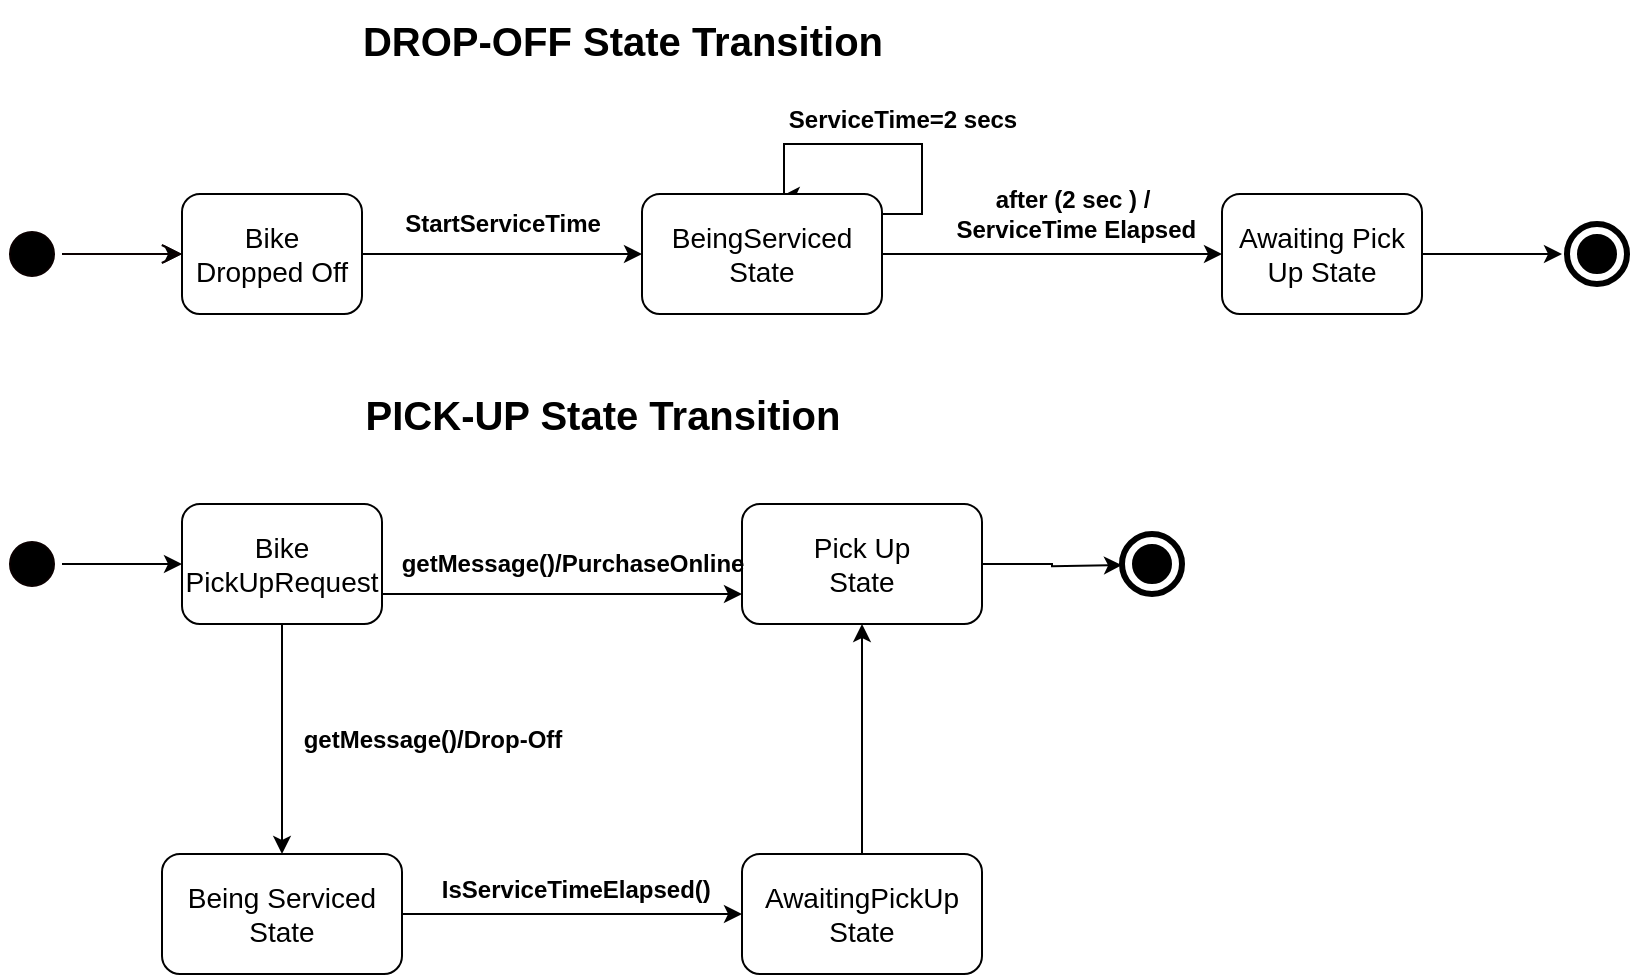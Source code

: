 <mxfile version="24.4.6" type="github">
  <diagram name="Page-1" id="zjjqU-ouRbZWPWys531M">
    <mxGraphModel dx="969" dy="573" grid="1" gridSize="10" guides="1" tooltips="1" connect="1" arrows="1" fold="1" page="1" pageScale="1" pageWidth="1169" pageHeight="827" math="0" shadow="0">
      <root>
        <mxCell id="0" />
        <mxCell id="1" parent="0" />
        <mxCell id="ZxUAGMo58X8FkF1zOxKE-20" value="" style="edgeStyle=orthogonalEdgeStyle;rounded=0;orthogonalLoop=1;jettySize=auto;html=1;" edge="1" parent="1" source="ZxUAGMo58X8FkF1zOxKE-1" target="ZxUAGMo58X8FkF1zOxKE-3">
          <mxGeometry relative="1" as="geometry" />
        </mxCell>
        <mxCell id="ZxUAGMo58X8FkF1zOxKE-1" value="" style="ellipse;html=1;shape=startState;fillColor=#000000;strokeColor=#0a0000;" vertex="1" parent="1">
          <mxGeometry x="110" y="185" width="30" height="30" as="geometry" />
        </mxCell>
        <mxCell id="ZxUAGMo58X8FkF1zOxKE-2" value="" style="edgeStyle=orthogonalEdgeStyle;html=1;verticalAlign=bottom;endArrow=open;endSize=8;strokeColor=#0a0000;rounded=0;" edge="1" source="ZxUAGMo58X8FkF1zOxKE-1" parent="1" target="ZxUAGMo58X8FkF1zOxKE-3">
          <mxGeometry relative="1" as="geometry">
            <mxPoint x="170" y="195" as="targetPoint" />
            <Array as="points">
              <mxPoint x="140" y="200" />
              <mxPoint x="140" y="200" />
            </Array>
          </mxGeometry>
        </mxCell>
        <mxCell id="ZxUAGMo58X8FkF1zOxKE-5" style="edgeStyle=orthogonalEdgeStyle;rounded=0;orthogonalLoop=1;jettySize=auto;html=1;exitX=1;exitY=0.5;exitDx=0;exitDy=0;" edge="1" parent="1" source="ZxUAGMo58X8FkF1zOxKE-3" target="ZxUAGMo58X8FkF1zOxKE-4">
          <mxGeometry relative="1" as="geometry" />
        </mxCell>
        <mxCell id="ZxUAGMo58X8FkF1zOxKE-3" value="&lt;font style=&quot;font-size: 14px;&quot;&gt;Bike&lt;/font&gt;&lt;div&gt;&lt;font style=&quot;font-size: 14px;&quot;&gt;Dropped Off&lt;/font&gt;&lt;/div&gt;" style="rounded=1;whiteSpace=wrap;html=1;" vertex="1" parent="1">
          <mxGeometry x="200" y="170" width="90" height="60" as="geometry" />
        </mxCell>
        <mxCell id="ZxUAGMo58X8FkF1zOxKE-7" style="edgeStyle=orthogonalEdgeStyle;rounded=0;orthogonalLoop=1;jettySize=auto;html=1;exitX=1;exitY=0.5;exitDx=0;exitDy=0;entryX=0.583;entryY=0.017;entryDx=0;entryDy=0;entryPerimeter=0;" edge="1" parent="1" source="ZxUAGMo58X8FkF1zOxKE-4" target="ZxUAGMo58X8FkF1zOxKE-4">
          <mxGeometry relative="1" as="geometry">
            <mxPoint x="500" y="160" as="targetPoint" />
            <Array as="points">
              <mxPoint x="550" y="180" />
              <mxPoint x="570" y="180" />
              <mxPoint x="570" y="145" />
              <mxPoint x="501" y="145" />
            </Array>
          </mxGeometry>
        </mxCell>
        <mxCell id="ZxUAGMo58X8FkF1zOxKE-9" style="edgeStyle=orthogonalEdgeStyle;rounded=0;orthogonalLoop=1;jettySize=auto;html=1;exitX=1;exitY=0.75;exitDx=0;exitDy=0;" edge="1" parent="1">
          <mxGeometry relative="1" as="geometry">
            <mxPoint x="720" y="200" as="targetPoint" />
            <mxPoint x="550" y="200" as="sourcePoint" />
          </mxGeometry>
        </mxCell>
        <mxCell id="ZxUAGMo58X8FkF1zOxKE-4" value="&lt;font style=&quot;font-size: 14px;&quot;&gt;BeingServiced&lt;/font&gt;&lt;div&gt;&lt;font style=&quot;font-size: 14px;&quot;&gt;State&lt;/font&gt;&lt;/div&gt;" style="rounded=1;whiteSpace=wrap;html=1;" vertex="1" parent="1">
          <mxGeometry x="430" y="170" width="120" height="60" as="geometry" />
        </mxCell>
        <mxCell id="ZxUAGMo58X8FkF1zOxKE-6" value="&lt;b&gt;StartServiceTime&lt;/b&gt;" style="text;html=1;align=center;verticalAlign=middle;resizable=0;points=[];autosize=1;strokeColor=none;fillColor=none;" vertex="1" parent="1">
          <mxGeometry x="300" y="170" width="120" height="30" as="geometry" />
        </mxCell>
        <mxCell id="ZxUAGMo58X8FkF1zOxKE-8" value="&lt;b&gt;ServiceTime=2 secs&lt;/b&gt;" style="text;html=1;align=center;verticalAlign=middle;resizable=0;points=[];autosize=1;strokeColor=none;fillColor=none;" vertex="1" parent="1">
          <mxGeometry x="490" y="118" width="140" height="30" as="geometry" />
        </mxCell>
        <mxCell id="ZxUAGMo58X8FkF1zOxKE-12" style="edgeStyle=orthogonalEdgeStyle;rounded=0;orthogonalLoop=1;jettySize=auto;html=1;" edge="1" parent="1" source="ZxUAGMo58X8FkF1zOxKE-10">
          <mxGeometry relative="1" as="geometry">
            <mxPoint x="890" y="200" as="targetPoint" />
          </mxGeometry>
        </mxCell>
        <mxCell id="ZxUAGMo58X8FkF1zOxKE-10" value="&lt;font style=&quot;font-size: 14px;&quot;&gt;Awaiting Pick Up State&lt;/font&gt;" style="rounded=1;whiteSpace=wrap;html=1;" vertex="1" parent="1">
          <mxGeometry x="720" y="170" width="100" height="60" as="geometry" />
        </mxCell>
        <mxCell id="ZxUAGMo58X8FkF1zOxKE-11" value="&lt;b&gt;after (2 sec ) /&lt;/b&gt;&lt;div&gt;&lt;b&gt;&amp;nbsp;ServiceTime Elapsed&lt;/b&gt;&lt;/div&gt;" style="text;html=1;align=center;verticalAlign=middle;resizable=0;points=[];autosize=1;strokeColor=none;fillColor=none;" vertex="1" parent="1">
          <mxGeometry x="570" y="160" width="150" height="40" as="geometry" />
        </mxCell>
        <mxCell id="ZxUAGMo58X8FkF1zOxKE-14" value="" style="ellipse;html=1;shape=startState;fillColor=#000000;strokeColor=#000000;strokeWidth=3;" vertex="1" parent="1">
          <mxGeometry x="895" y="187.5" width="25" height="25" as="geometry" />
        </mxCell>
        <mxCell id="ZxUAGMo58X8FkF1zOxKE-16" value="" style="shape=ellipse;html=1;dashed=0;whiteSpace=wrap;aspect=fixed;strokeWidth=3;perimeter=ellipsePerimeter;fillColor=none;" vertex="1" parent="1">
          <mxGeometry x="892.5" y="185" width="30" height="30" as="geometry" />
        </mxCell>
        <mxCell id="ZxUAGMo58X8FkF1zOxKE-19" value="&lt;b&gt;&lt;font style=&quot;font-size: 20px;&quot;&gt;DROP-OFF State Transition&lt;/font&gt;&lt;/b&gt;" style="text;html=1;align=center;verticalAlign=middle;resizable=0;points=[];autosize=1;strokeColor=none;fillColor=none;" vertex="1" parent="1">
          <mxGeometry x="280" y="73" width="280" height="40" as="geometry" />
        </mxCell>
        <mxCell id="ZxUAGMo58X8FkF1zOxKE-23" style="edgeStyle=orthogonalEdgeStyle;rounded=0;orthogonalLoop=1;jettySize=auto;html=1;exitX=1;exitY=0.5;exitDx=0;exitDy=0;" edge="1" parent="1" source="ZxUAGMo58X8FkF1zOxKE-21" target="ZxUAGMo58X8FkF1zOxKE-24">
          <mxGeometry relative="1" as="geometry">
            <mxPoint x="170" y="355.571" as="targetPoint" />
          </mxGeometry>
        </mxCell>
        <mxCell id="ZxUAGMo58X8FkF1zOxKE-21" value="" style="ellipse;html=1;shape=startState;fillColor=#000000;strokeColor=#0a0000;" vertex="1" parent="1">
          <mxGeometry x="110" y="340" width="30" height="30" as="geometry" />
        </mxCell>
        <mxCell id="ZxUAGMo58X8FkF1zOxKE-30" style="edgeStyle=orthogonalEdgeStyle;rounded=0;orthogonalLoop=1;jettySize=auto;html=1;exitX=0.5;exitY=1;exitDx=0;exitDy=0;entryX=0.5;entryY=0;entryDx=0;entryDy=0;" edge="1" parent="1" source="ZxUAGMo58X8FkF1zOxKE-24" target="ZxUAGMo58X8FkF1zOxKE-29">
          <mxGeometry relative="1" as="geometry" />
        </mxCell>
        <mxCell id="ZxUAGMo58X8FkF1zOxKE-37" style="edgeStyle=orthogonalEdgeStyle;rounded=0;orthogonalLoop=1;jettySize=auto;html=1;exitX=1;exitY=0.75;exitDx=0;exitDy=0;entryX=0;entryY=0.75;entryDx=0;entryDy=0;" edge="1" parent="1" source="ZxUAGMo58X8FkF1zOxKE-24" target="ZxUAGMo58X8FkF1zOxKE-26">
          <mxGeometry relative="1" as="geometry" />
        </mxCell>
        <mxCell id="ZxUAGMo58X8FkF1zOxKE-24" value="&lt;font style=&quot;font-size: 14px;&quot;&gt;Bike&lt;/font&gt;&lt;div&gt;&lt;font style=&quot;font-size: 14px;&quot;&gt;PickUpRequest&lt;/font&gt;&lt;/div&gt;" style="rounded=1;whiteSpace=wrap;html=1;" vertex="1" parent="1">
          <mxGeometry x="200" y="325" width="100" height="60" as="geometry" />
        </mxCell>
        <mxCell id="ZxUAGMo58X8FkF1zOxKE-38" style="edgeStyle=orthogonalEdgeStyle;rounded=0;orthogonalLoop=1;jettySize=auto;html=1;exitX=1;exitY=0.5;exitDx=0;exitDy=0;" edge="1" parent="1" source="ZxUAGMo58X8FkF1zOxKE-26">
          <mxGeometry relative="1" as="geometry">
            <mxPoint x="670" y="355.571" as="targetPoint" />
          </mxGeometry>
        </mxCell>
        <mxCell id="ZxUAGMo58X8FkF1zOxKE-26" value="&lt;font style=&quot;font-size: 14px;&quot;&gt;Pick Up&lt;/font&gt;&lt;div&gt;&lt;font style=&quot;font-size: 14px;&quot;&gt;State&lt;/font&gt;&lt;/div&gt;" style="rounded=1;whiteSpace=wrap;html=1;" vertex="1" parent="1">
          <mxGeometry x="480" y="325" width="120" height="60" as="geometry" />
        </mxCell>
        <mxCell id="ZxUAGMo58X8FkF1zOxKE-28" value="&lt;b&gt;getMessage()/PurchaseOnline&lt;/b&gt;" style="text;html=1;align=center;verticalAlign=middle;resizable=0;points=[];autosize=1;strokeColor=none;fillColor=none;" vertex="1" parent="1">
          <mxGeometry x="300" y="340" width="190" height="30" as="geometry" />
        </mxCell>
        <mxCell id="ZxUAGMo58X8FkF1zOxKE-34" value="" style="edgeStyle=orthogonalEdgeStyle;rounded=0;orthogonalLoop=1;jettySize=auto;html=1;" edge="1" parent="1" source="ZxUAGMo58X8FkF1zOxKE-29" target="ZxUAGMo58X8FkF1zOxKE-33">
          <mxGeometry relative="1" as="geometry" />
        </mxCell>
        <mxCell id="ZxUAGMo58X8FkF1zOxKE-29" value="&lt;font style=&quot;font-size: 14px;&quot;&gt;Being Serviced&lt;/font&gt;&lt;div style=&quot;font-size: 14px;&quot;&gt;&lt;font style=&quot;font-size: 14px;&quot;&gt;State&lt;/font&gt;&lt;/div&gt;" style="rounded=1;whiteSpace=wrap;html=1;" vertex="1" parent="1">
          <mxGeometry x="190" y="500" width="120" height="60" as="geometry" />
        </mxCell>
        <mxCell id="ZxUAGMo58X8FkF1zOxKE-32" value="&lt;b&gt;getMessage()/Drop-Off&lt;/b&gt;" style="text;html=1;align=center;verticalAlign=middle;resizable=0;points=[];autosize=1;strokeColor=none;fillColor=none;" vertex="1" parent="1">
          <mxGeometry x="250" y="428" width="150" height="30" as="geometry" />
        </mxCell>
        <mxCell id="ZxUAGMo58X8FkF1zOxKE-36" style="edgeStyle=orthogonalEdgeStyle;rounded=0;orthogonalLoop=1;jettySize=auto;html=1;exitX=0.5;exitY=0;exitDx=0;exitDy=0;entryX=0.5;entryY=1;entryDx=0;entryDy=0;" edge="1" parent="1" source="ZxUAGMo58X8FkF1zOxKE-33" target="ZxUAGMo58X8FkF1zOxKE-26">
          <mxGeometry relative="1" as="geometry" />
        </mxCell>
        <mxCell id="ZxUAGMo58X8FkF1zOxKE-33" value="&lt;font style=&quot;font-size: 14px;&quot;&gt;AwaitingPickUp&lt;/font&gt;&lt;div style=&quot;font-size: 14px;&quot;&gt;&lt;font style=&quot;font-size: 14px;&quot;&gt;State&lt;/font&gt;&lt;/div&gt;" style="whiteSpace=wrap;html=1;rounded=1;" vertex="1" parent="1">
          <mxGeometry x="480" y="500" width="120" height="60" as="geometry" />
        </mxCell>
        <mxCell id="ZxUAGMo58X8FkF1zOxKE-35" value="&lt;br&gt;&lt;div&gt;&lt;b&gt;&amp;nbsp;IsServiceTimeElapsed()&lt;/b&gt;&lt;/div&gt;" style="text;html=1;align=center;verticalAlign=middle;resizable=0;points=[];autosize=1;strokeColor=none;fillColor=none;" vertex="1" parent="1">
          <mxGeometry x="315" y="490" width="160" height="40" as="geometry" />
        </mxCell>
        <mxCell id="ZxUAGMo58X8FkF1zOxKE-40" value="" style="ellipse;html=1;shape=startState;fillColor=#000000;strokeColor=#000000;strokeWidth=3;" vertex="1" parent="1">
          <mxGeometry x="672.5" y="342.5" width="25" height="25" as="geometry" />
        </mxCell>
        <mxCell id="ZxUAGMo58X8FkF1zOxKE-41" value="" style="shape=ellipse;html=1;dashed=0;whiteSpace=wrap;aspect=fixed;strokeWidth=3;perimeter=ellipsePerimeter;fillColor=none;" vertex="1" parent="1">
          <mxGeometry x="670" y="340" width="30" height="30" as="geometry" />
        </mxCell>
        <mxCell id="ZxUAGMo58X8FkF1zOxKE-42" value="&lt;b&gt;&lt;font style=&quot;font-size: 20px;&quot;&gt;PICK-UP State Transition&lt;/font&gt;&lt;/b&gt;" style="text;html=1;align=center;verticalAlign=middle;resizable=0;points=[];autosize=1;strokeColor=none;fillColor=none;" vertex="1" parent="1">
          <mxGeometry x="280" y="260" width="260" height="40" as="geometry" />
        </mxCell>
      </root>
    </mxGraphModel>
  </diagram>
</mxfile>
